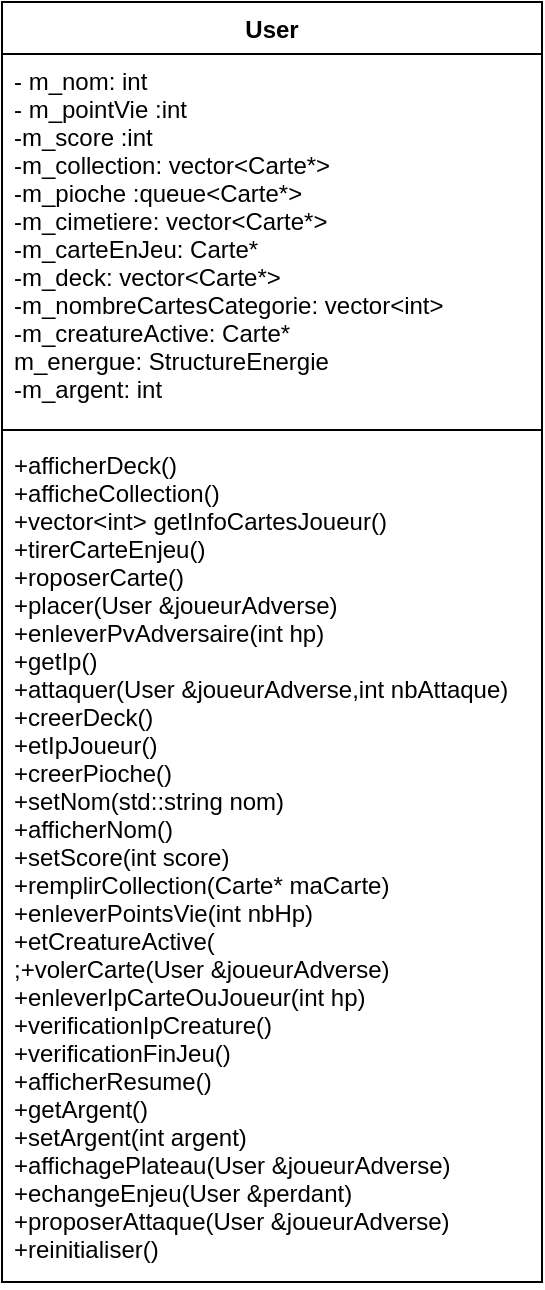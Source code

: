 <mxfile version="13.9.9" type="github"><diagram id="C5RBs43oDa-KdzZeNtuy" name="Page-1"><mxGraphModel dx="1422" dy="794" grid="1" gridSize="10" guides="1" tooltips="1" connect="1" arrows="1" fold="1" page="1" pageScale="1" pageWidth="827" pageHeight="1169" math="0" shadow="0"><root><mxCell id="WIyWlLk6GJQsqaUBKTNV-0"/><mxCell id="WIyWlLk6GJQsqaUBKTNV-1" parent="WIyWlLk6GJQsqaUBKTNV-0"/><mxCell id="LZlgGZk190PnwXp3lOkD-4" value="User" style="swimlane;fontStyle=1;align=center;verticalAlign=top;childLayout=stackLayout;horizontal=1;startSize=26;horizontalStack=0;resizeParent=1;resizeParentMax=0;resizeLast=0;collapsible=1;marginBottom=0;" parent="WIyWlLk6GJQsqaUBKTNV-1" vertex="1"><mxGeometry x="10" y="10" width="270" height="640" as="geometry"/></mxCell><mxCell id="LZlgGZk190PnwXp3lOkD-5" value="- m_nom: int &#10;- m_pointVie :int&#10;-m_score :int&#10;-m_collection: vector&lt;Carte*&gt;&#10;-m_pioche :queue&lt;Carte*&gt;&#10;-m_cimetiere: vector&lt;Carte*&gt;&#10;-m_carteEnJeu: Carte*&#10;-m_deck: vector&lt;Carte*&gt;&#10;-m_nombreCartesCategorie: vector&lt;int&gt;&#10;-m_creatureActive: Carte*&#10;m_energue: StructureEnergie&#10;-m_argent: int" style="text;strokeColor=none;fillColor=none;align=left;verticalAlign=top;spacingLeft=4;spacingRight=4;overflow=hidden;rotatable=0;points=[[0,0.5],[1,0.5]];portConstraint=eastwest;" parent="LZlgGZk190PnwXp3lOkD-4" vertex="1"><mxGeometry y="26" width="270" height="184" as="geometry"/></mxCell><mxCell id="LZlgGZk190PnwXp3lOkD-6" value="" style="line;strokeWidth=1;fillColor=none;align=left;verticalAlign=middle;spacingTop=-1;spacingLeft=3;spacingRight=3;rotatable=0;labelPosition=right;points=[];portConstraint=eastwest;" parent="LZlgGZk190PnwXp3lOkD-4" vertex="1"><mxGeometry y="210" width="270" height="8" as="geometry"/></mxCell><mxCell id="LZlgGZk190PnwXp3lOkD-7" value="+afficherDeck()&#10;+afficheCollection()&#10;+vector&lt;int&gt; getInfoCartesJoueur()&#10;+tirerCarteEnjeu()&#10;+roposerCarte()&#10;+placer(User &amp;joueurAdverse)&#10;+enleverPvAdversaire(int hp)&#10;+getIp()&#10;+attaquer(User &amp;joueurAdverse,int nbAttaque)&#10;+creerDeck()&#10;+etIpJoueur()&#10;+creerPioche()&#10;+setNom(std::string nom)&#10;+afficherNom()&#10;+setScore(int score)&#10;+remplirCollection(Carte* maCarte)&#10;+enleverPointsVie(int nbHp)&#10;+etCreatureActive(&#10;;+volerCarte(User &amp;joueurAdverse)&#10;+enleverIpCarteOuJoueur(int hp)&#10;+verificationIpCreature()&#10;+verificationFinJeu()&#10;+afficherResume()&#10;+getArgent()&#10;+setArgent(int argent)&#10;+affichagePlateau(User &amp;joueurAdverse)&#10;+echangeEnjeu(User &amp;perdant)&#10;+proposerAttaque(User &amp;joueurAdverse)&#10;+reinitialiser()" style="text;strokeColor=none;fillColor=none;align=left;verticalAlign=top;spacingLeft=4;spacingRight=4;overflow=hidden;rotatable=0;points=[[0,0.5],[1,0.5]];portConstraint=eastwest;" parent="LZlgGZk190PnwXp3lOkD-4" vertex="1"><mxGeometry y="218" width="270" height="422" as="geometry"/></mxCell></root></mxGraphModel></diagram></mxfile>